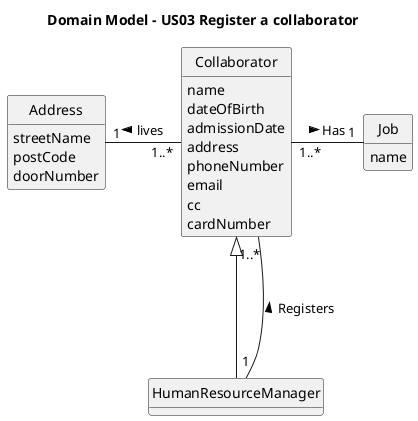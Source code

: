 @startuml
skinparam monochrome true
skinparam packageStyle rectangle
skinparam shadowing false
skinparam classAttributeIconSize 0
hide circle
hide methods

title Domain Model - US03 Register a collaborator

class HumanResourceManager {
}

class Collaborator {
    name
    dateOfBirth
    admissionDate
    address
    phoneNumber
    email
    cc
    cardNumber
}

class Job{
    name
}

class Address{
    streetName
    postCode
    doorNumber
}

Collaborator  <|---  HumanResourceManager
HumanResourceManager "1" --- "1..*" Collaborator : Registers >
Collaborator "1..*" - "1" Job : Has >
Address "1" - "1..*" Collaborator : < lives


@enduml